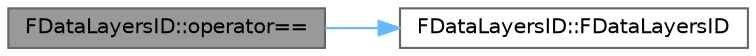 digraph "FDataLayersID::operator=="
{
 // INTERACTIVE_SVG=YES
 // LATEX_PDF_SIZE
  bgcolor="transparent";
  edge [fontname=Helvetica,fontsize=10,labelfontname=Helvetica,labelfontsize=10];
  node [fontname=Helvetica,fontsize=10,shape=box,height=0.2,width=0.4];
  rankdir="LR";
  Node1 [id="Node000001",label="FDataLayersID::operator==",height=0.2,width=0.4,color="gray40", fillcolor="grey60", style="filled", fontcolor="black",tooltip=" "];
  Node1 -> Node2 [id="edge1_Node000001_Node000002",color="steelblue1",style="solid",tooltip=" "];
  Node2 [id="Node000002",label="FDataLayersID::FDataLayersID",height=0.2,width=0.4,color="grey40", fillcolor="white", style="filled",URL="$da/d2d/classFDataLayersID.html#a2efe7bce92339b609d8771eb893ed63b",tooltip=" "];
}
